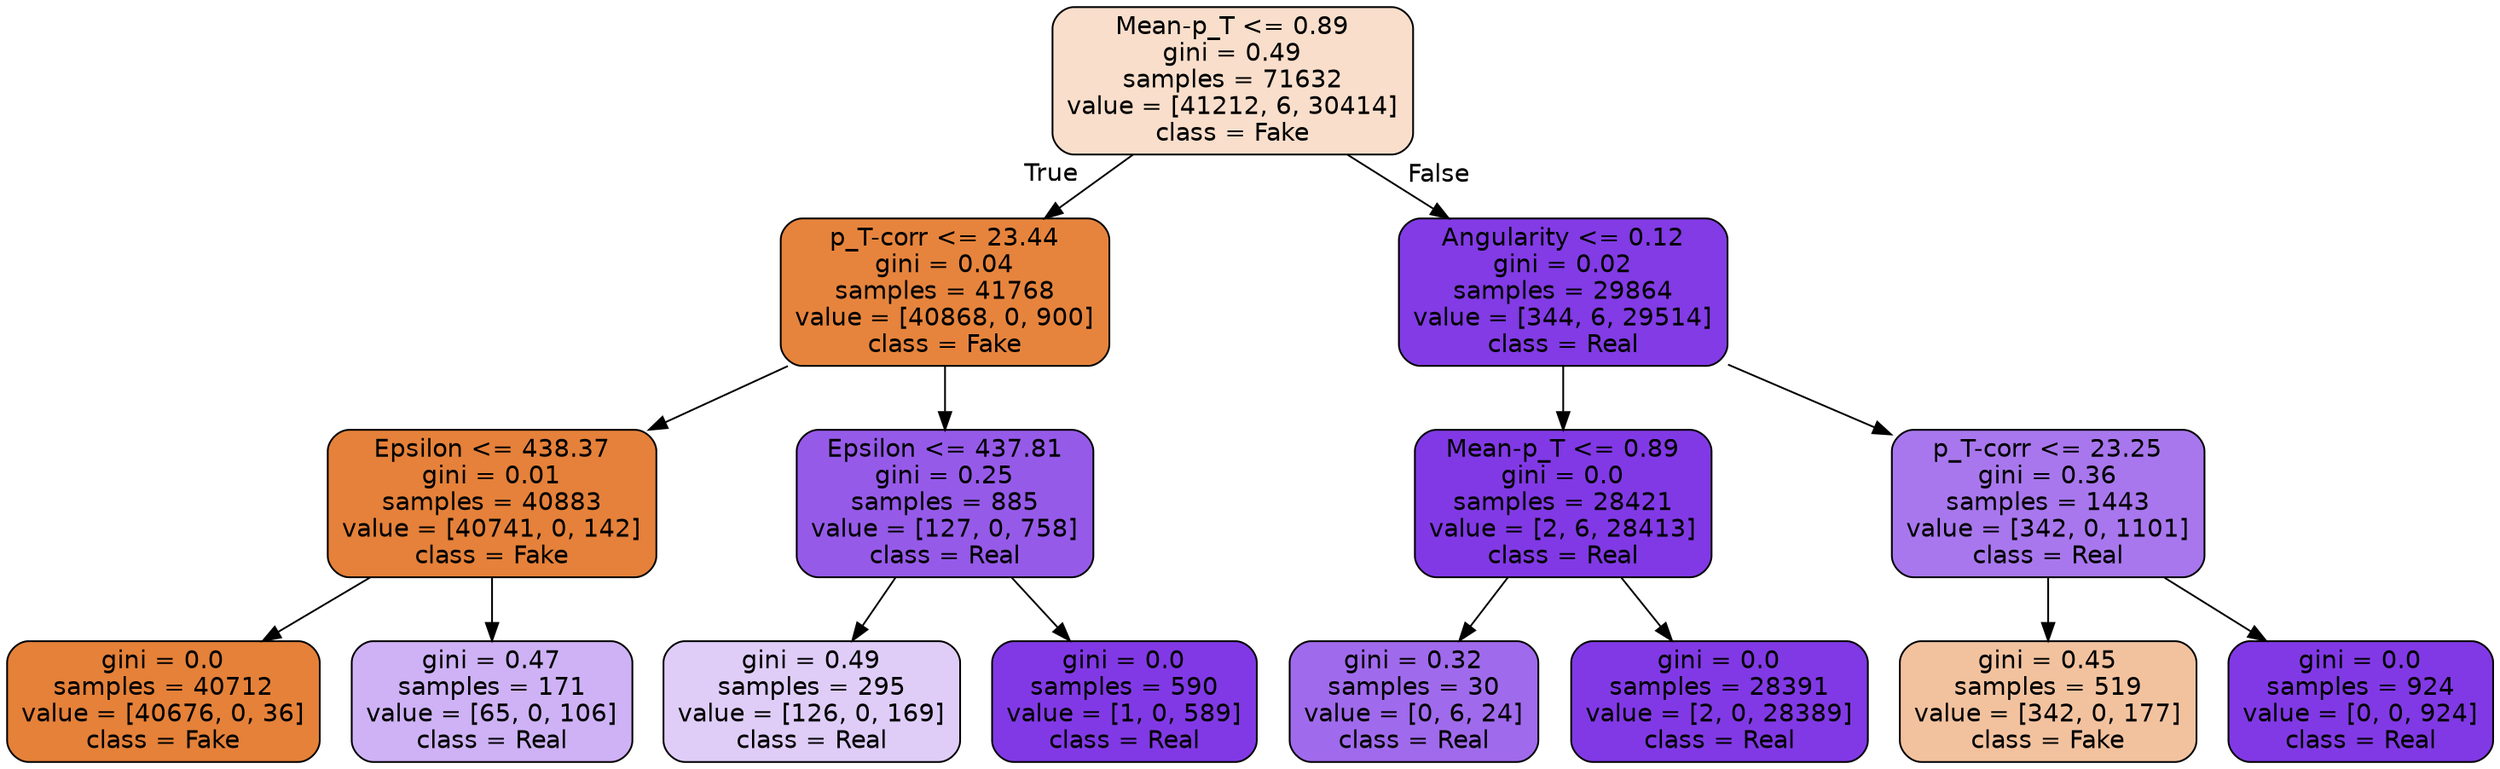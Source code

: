 digraph Tree {
node [shape=box, style="filled, rounded", color="black", fontname=helvetica] ;
edge [fontname=helvetica] ;
0 [label="Mean-p_T <= 0.89\ngini = 0.49\nsamples = 71632\nvalue = [41212, 6, 30414]\nclass = Fake", fillcolor="#f8decb"] ;
1 [label="p_T-corr <= 23.44\ngini = 0.04\nsamples = 41768\nvalue = [40868, 0, 900]\nclass = Fake", fillcolor="#e6843d"] ;
0 -> 1 [labeldistance=2.5, labelangle=45, headlabel="True"] ;
2 [label="Epsilon <= 438.37\ngini = 0.01\nsamples = 40883\nvalue = [40741, 0, 142]\nclass = Fake", fillcolor="#e5813a"] ;
1 -> 2 ;
3 [label="gini = 0.0\nsamples = 40712\nvalue = [40676, 0, 36]\nclass = Fake", fillcolor="#e58139"] ;
2 -> 3 ;
4 [label="gini = 0.47\nsamples = 171\nvalue = [65, 0, 106]\nclass = Real", fillcolor="#ceb2f5"] ;
2 -> 4 ;
5 [label="Epsilon <= 437.81\ngini = 0.25\nsamples = 885\nvalue = [127, 0, 758]\nclass = Real", fillcolor="#965ae9"] ;
1 -> 5 ;
6 [label="gini = 0.49\nsamples = 295\nvalue = [126, 0, 169]\nclass = Real", fillcolor="#dfcdf8"] ;
5 -> 6 ;
7 [label="gini = 0.0\nsamples = 590\nvalue = [1, 0, 589]\nclass = Real", fillcolor="#8139e5"] ;
5 -> 7 ;
8 [label="Angularity <= 0.12\ngini = 0.02\nsamples = 29864\nvalue = [344, 6, 29514]\nclass = Real", fillcolor="#823be5"] ;
0 -> 8 [labeldistance=2.5, labelangle=-45, headlabel="False"] ;
9 [label="Mean-p_T <= 0.89\ngini = 0.0\nsamples = 28421\nvalue = [2, 6, 28413]\nclass = Real", fillcolor="#8139e5"] ;
8 -> 9 ;
10 [label="gini = 0.32\nsamples = 30\nvalue = [0, 6, 24]\nclass = Real", fillcolor="#a06aec"] ;
9 -> 10 ;
11 [label="gini = 0.0\nsamples = 28391\nvalue = [2, 0, 28389]\nclass = Real", fillcolor="#8139e5"] ;
9 -> 11 ;
12 [label="p_T-corr <= 23.25\ngini = 0.36\nsamples = 1443\nvalue = [342, 0, 1101]\nclass = Real", fillcolor="#a877ed"] ;
8 -> 12 ;
13 [label="gini = 0.45\nsamples = 519\nvalue = [342, 0, 177]\nclass = Fake", fillcolor="#f2c29f"] ;
12 -> 13 ;
14 [label="gini = 0.0\nsamples = 924\nvalue = [0, 0, 924]\nclass = Real", fillcolor="#8139e5"] ;
12 -> 14 ;
}